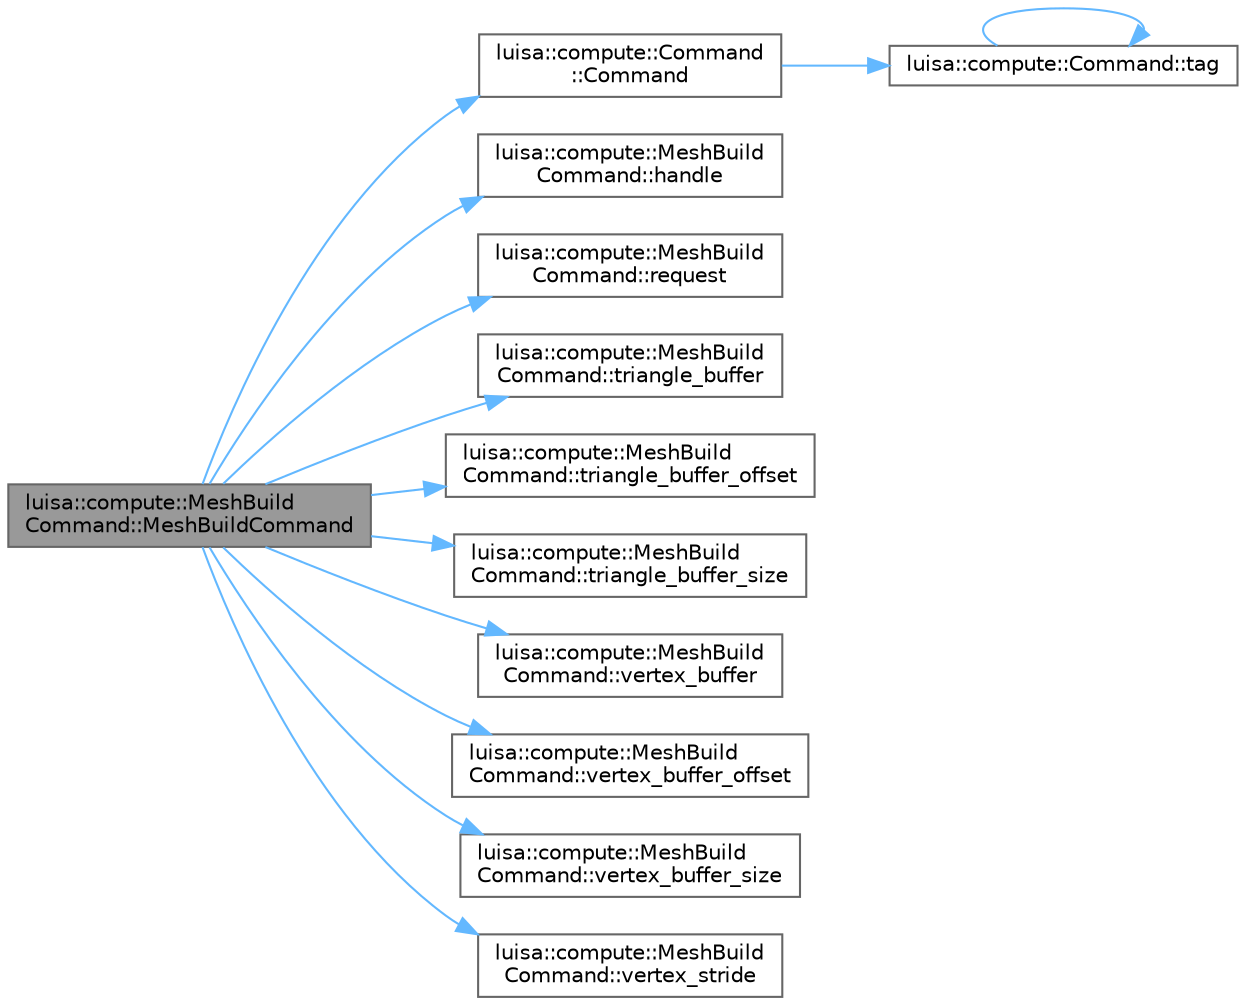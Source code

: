 digraph "luisa::compute::MeshBuildCommand::MeshBuildCommand"
{
 // LATEX_PDF_SIZE
  bgcolor="transparent";
  edge [fontname=Helvetica,fontsize=10,labelfontname=Helvetica,labelfontsize=10];
  node [fontname=Helvetica,fontsize=10,shape=box,height=0.2,width=0.4];
  rankdir="LR";
  Node1 [id="Node000001",label="luisa::compute::MeshBuild\lCommand::MeshBuildCommand",height=0.2,width=0.4,color="gray40", fillcolor="grey60", style="filled", fontcolor="black",tooltip=" "];
  Node1 -> Node2 [id="edge1_Node000001_Node000002",color="steelblue1",style="solid",tooltip=" "];
  Node2 [id="Node000002",label="luisa::compute::Command\l::Command",height=0.2,width=0.4,color="grey40", fillcolor="white", style="filled",URL="$classluisa_1_1compute_1_1_command.html#a5e3352338fbe2300dbde316632484f56",tooltip=" "];
  Node2 -> Node3 [id="edge2_Node000002_Node000003",color="steelblue1",style="solid",tooltip=" "];
  Node3 [id="Node000003",label="luisa::compute::Command::tag",height=0.2,width=0.4,color="grey40", fillcolor="white", style="filled",URL="$classluisa_1_1compute_1_1_command.html#af5d6279e53fdc5a6bb50b95d7f0591ba",tooltip=" "];
  Node3 -> Node3 [id="edge3_Node000003_Node000003",color="steelblue1",style="solid",tooltip=" "];
  Node1 -> Node4 [id="edge4_Node000001_Node000004",color="steelblue1",style="solid",tooltip=" "];
  Node4 [id="Node000004",label="luisa::compute::MeshBuild\lCommand::handle",height=0.2,width=0.4,color="grey40", fillcolor="white", style="filled",URL="$classluisa_1_1compute_1_1_mesh_build_command.html#a55591ec13e46a14fe45ef309a986cf85",tooltip=" "];
  Node1 -> Node5 [id="edge5_Node000001_Node000005",color="steelblue1",style="solid",tooltip=" "];
  Node5 [id="Node000005",label="luisa::compute::MeshBuild\lCommand::request",height=0.2,width=0.4,color="grey40", fillcolor="white", style="filled",URL="$classluisa_1_1compute_1_1_mesh_build_command.html#a97bdf66b6dd4acfe8c2aeea5f7292beb",tooltip=" "];
  Node1 -> Node6 [id="edge6_Node000001_Node000006",color="steelblue1",style="solid",tooltip=" "];
  Node6 [id="Node000006",label="luisa::compute::MeshBuild\lCommand::triangle_buffer",height=0.2,width=0.4,color="grey40", fillcolor="white", style="filled",URL="$classluisa_1_1compute_1_1_mesh_build_command.html#a690b67acc4fd75c001453b068bee7c81",tooltip=" "];
  Node1 -> Node7 [id="edge7_Node000001_Node000007",color="steelblue1",style="solid",tooltip=" "];
  Node7 [id="Node000007",label="luisa::compute::MeshBuild\lCommand::triangle_buffer_offset",height=0.2,width=0.4,color="grey40", fillcolor="white", style="filled",URL="$classluisa_1_1compute_1_1_mesh_build_command.html#aeaedfec611dd9f946bf8df64a87fb76c",tooltip=" "];
  Node1 -> Node8 [id="edge8_Node000001_Node000008",color="steelblue1",style="solid",tooltip=" "];
  Node8 [id="Node000008",label="luisa::compute::MeshBuild\lCommand::triangle_buffer_size",height=0.2,width=0.4,color="grey40", fillcolor="white", style="filled",URL="$classluisa_1_1compute_1_1_mesh_build_command.html#a6f232bac76ec3cffc47a3e7f57c6b725",tooltip=" "];
  Node1 -> Node9 [id="edge9_Node000001_Node000009",color="steelblue1",style="solid",tooltip=" "];
  Node9 [id="Node000009",label="luisa::compute::MeshBuild\lCommand::vertex_buffer",height=0.2,width=0.4,color="grey40", fillcolor="white", style="filled",URL="$classluisa_1_1compute_1_1_mesh_build_command.html#a95a89cfb7a4dda80f65596de8467629f",tooltip=" "];
  Node1 -> Node10 [id="edge10_Node000001_Node000010",color="steelblue1",style="solid",tooltip=" "];
  Node10 [id="Node000010",label="luisa::compute::MeshBuild\lCommand::vertex_buffer_offset",height=0.2,width=0.4,color="grey40", fillcolor="white", style="filled",URL="$classluisa_1_1compute_1_1_mesh_build_command.html#a14bdee6c8b98610e741868624f75d9b7",tooltip=" "];
  Node1 -> Node11 [id="edge11_Node000001_Node000011",color="steelblue1",style="solid",tooltip=" "];
  Node11 [id="Node000011",label="luisa::compute::MeshBuild\lCommand::vertex_buffer_size",height=0.2,width=0.4,color="grey40", fillcolor="white", style="filled",URL="$classluisa_1_1compute_1_1_mesh_build_command.html#af3cc3f9e1b4c567a87b36028ae9059a0",tooltip=" "];
  Node1 -> Node12 [id="edge12_Node000001_Node000012",color="steelblue1",style="solid",tooltip=" "];
  Node12 [id="Node000012",label="luisa::compute::MeshBuild\lCommand::vertex_stride",height=0.2,width=0.4,color="grey40", fillcolor="white", style="filled",URL="$classluisa_1_1compute_1_1_mesh_build_command.html#a0ab101b2cb8c92fa858580d67339c954",tooltip=" "];
}
